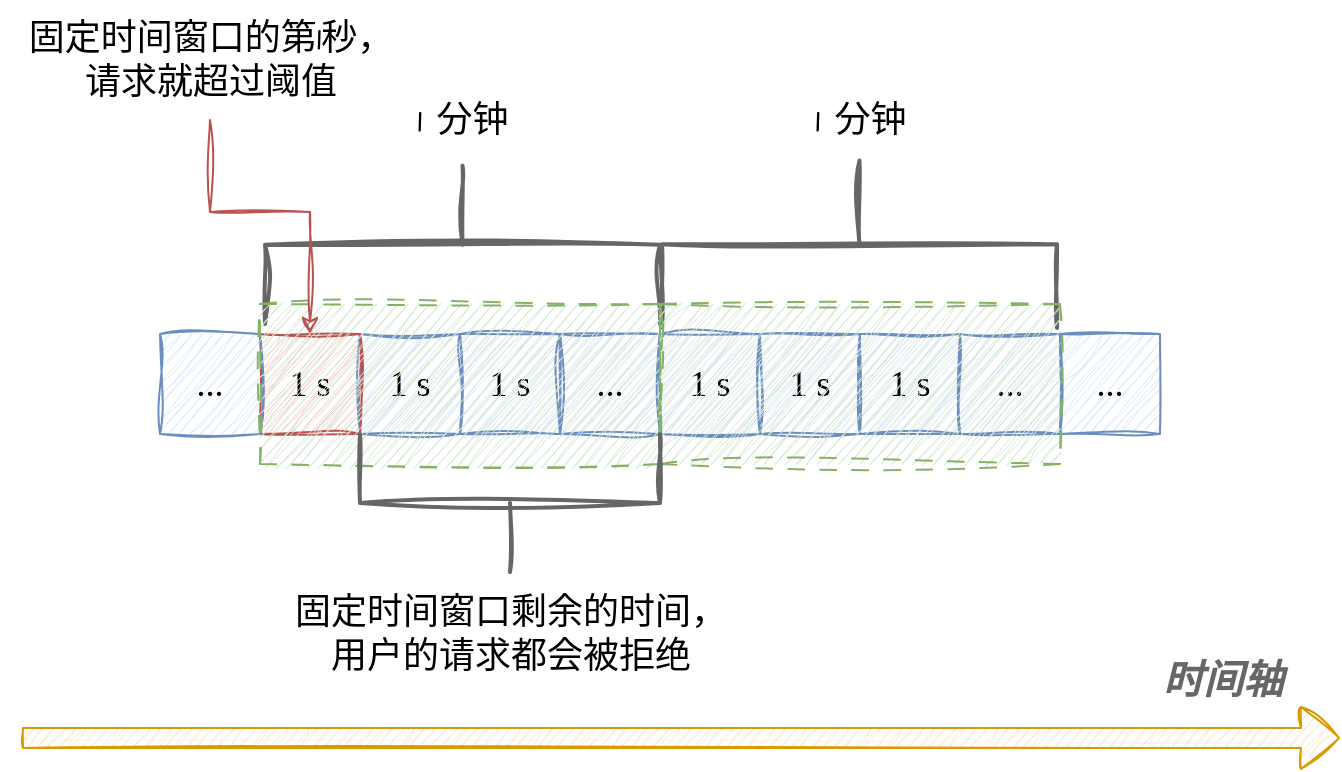 <mxfile compressed="true" version="22.0.2" type="device" pages="3"><diagram name="计数器法" id="9N5watGOs9czySicbjE5"><mxGraphModel dx="1418" dy="838" grid="1" gridSize="10" guides="1" tooltips="1" connect="1" arrows="1" fold="1" page="1" pageScale="1" pageWidth="827" pageHeight="583" math="0" shadow="0"><root><mxCell id="0"/><mxCell id="1" parent="0"/><mxCell id="YCsAp8AS1sVg0AgFqdka-1" value="1 s" style="whiteSpace=wrap;html=1;aspect=fixed;sketch=1;hachureGap=4;jiggle=2;curveFitting=1;fontFamily=Comic Sans MS;fontSize=18;fillColor=#dae8fc;strokeColor=#6c8ebf;" parent="1" vertex="1"><mxGeometry x="299" y="287" width="50" height="50" as="geometry"/></mxCell><mxCell id="YCsAp8AS1sVg0AgFqdka-2" value="1 s" style="whiteSpace=wrap;html=1;aspect=fixed;sketch=1;hachureGap=4;jiggle=2;curveFitting=1;fontFamily=Comic Sans MS;fontSize=18;fillColor=#dae8fc;strokeColor=#6c8ebf;" parent="1" vertex="1"><mxGeometry x="249" y="287" width="50" height="50" as="geometry"/></mxCell><mxCell id="YCsAp8AS1sVg0AgFqdka-3" value="1 s" style="whiteSpace=wrap;html=1;aspect=fixed;sketch=1;hachureGap=4;jiggle=2;curveFitting=1;fontFamily=Comic Sans MS;fontSize=18;fillColor=#f8cecc;strokeColor=#b85450;" parent="1" vertex="1"><mxGeometry x="199" y="287" width="50" height="50" as="geometry"/></mxCell><mxCell id="YCsAp8AS1sVg0AgFqdka-5" value="..." style="whiteSpace=wrap;html=1;aspect=fixed;sketch=1;hachureGap=4;jiggle=2;curveFitting=1;fontFamily=Comic Sans MS;fontSize=18;fillColor=#dae8fc;strokeColor=#6c8ebf;" parent="1" vertex="1"><mxGeometry x="149" y="287" width="50" height="50" as="geometry"/></mxCell><mxCell id="YCsAp8AS1sVg0AgFqdka-6" value="..." style="whiteSpace=wrap;html=1;aspect=fixed;sketch=1;hachureGap=4;jiggle=2;curveFitting=1;fontFamily=Comic Sans MS;fontSize=18;fillColor=#dae8fc;strokeColor=#6c8ebf;" parent="1" vertex="1"><mxGeometry x="349" y="287" width="50" height="50" as="geometry"/></mxCell><mxCell id="YCsAp8AS1sVg0AgFqdka-7" value="1 s" style="whiteSpace=wrap;html=1;aspect=fixed;sketch=1;hachureGap=4;jiggle=2;curveFitting=1;fontFamily=Comic Sans MS;fontSize=18;fillColor=#dae8fc;strokeColor=#6c8ebf;" parent="1" vertex="1"><mxGeometry x="499" y="287" width="50" height="50" as="geometry"/></mxCell><mxCell id="YCsAp8AS1sVg0AgFqdka-8" value="1 s" style="whiteSpace=wrap;html=1;aspect=fixed;sketch=1;hachureGap=4;jiggle=2;curveFitting=1;fontFamily=Comic Sans MS;fontSize=18;fillColor=#dae8fc;strokeColor=#6c8ebf;" parent="1" vertex="1"><mxGeometry x="449" y="287" width="50" height="50" as="geometry"/></mxCell><mxCell id="YCsAp8AS1sVg0AgFqdka-9" value="1 s" style="whiteSpace=wrap;html=1;aspect=fixed;sketch=1;hachureGap=4;jiggle=2;curveFitting=1;fontFamily=Comic Sans MS;fontSize=18;fillColor=#dae8fc;strokeColor=#6c8ebf;" parent="1" vertex="1"><mxGeometry x="399" y="287" width="50" height="50" as="geometry"/></mxCell><mxCell id="YCsAp8AS1sVg0AgFqdka-10" value="..." style="whiteSpace=wrap;html=1;aspect=fixed;sketch=1;hachureGap=4;jiggle=2;curveFitting=1;fontFamily=Comic Sans MS;fontSize=18;fillColor=#dae8fc;strokeColor=#6c8ebf;" parent="1" vertex="1"><mxGeometry x="549" y="287" width="50" height="50" as="geometry"/></mxCell><mxCell id="YCsAp8AS1sVg0AgFqdka-11" value="..." style="whiteSpace=wrap;html=1;aspect=fixed;sketch=1;hachureGap=4;jiggle=2;curveFitting=1;fontFamily=Comic Sans MS;fontSize=18;fillColor=#dae8fc;strokeColor=#6c8ebf;" parent="1" vertex="1"><mxGeometry x="599" y="287" width="50" height="50" as="geometry"/></mxCell><mxCell id="YCsAp8AS1sVg0AgFqdka-12" value="" style="strokeWidth=2;html=1;shape=mxgraph.flowchart.annotation_2;align=left;labelPosition=right;pointerEvents=1;sketch=1;hachureGap=4;jiggle=2;curveFitting=1;fontFamily=Architects Daughter;fontSource=https%3A%2F%2Ffonts.googleapis.com%2Fcss%3Ffamily%3DArchitects%2BDaughter;fontSize=18;rotation=90;fillColor=#f5f5f5;fontColor=#333333;strokeColor=#666666;" parent="1" vertex="1"><mxGeometry x="260.66" y="143.66" width="79.18" height="197.5" as="geometry"/></mxCell><mxCell id="YCsAp8AS1sVg0AgFqdka-14" value="" style="strokeWidth=2;html=1;shape=mxgraph.flowchart.annotation_2;align=left;labelPosition=right;pointerEvents=1;sketch=1;hachureGap=4;jiggle=2;curveFitting=1;fontFamily=Architects Daughter;fontSource=https%3A%2F%2Ffonts.googleapis.com%2Fcss%3Ffamily%3DArchitects%2BDaughter;fontSize=18;rotation=90;fillColor=#f5f5f5;fontColor=#333333;strokeColor=#666666;" parent="1" vertex="1"><mxGeometry x="456.88" y="143.38" width="83.75" height="197.5" as="geometry"/></mxCell><mxCell id="YCsAp8AS1sVg0AgFqdka-15" value="1 分钟" style="text;html=1;align=center;verticalAlign=middle;resizable=0;points=[];autosize=1;strokeColor=none;fillColor=none;fontSize=18;fontFamily=Architects Daughter;" parent="1" vertex="1"><mxGeometry x="265.25" y="160" width="70" height="40" as="geometry"/></mxCell><mxCell id="YCsAp8AS1sVg0AgFqdka-16" value="1 分钟" style="text;html=1;align=center;verticalAlign=middle;resizable=0;points=[];autosize=1;strokeColor=none;fillColor=none;fontSize=18;fontFamily=Architects Daughter;" parent="1" vertex="1"><mxGeometry x="463.76" y="160" width="70" height="40" as="geometry"/></mxCell><mxCell id="YCsAp8AS1sVg0AgFqdka-17" value="" style="rounded=0;whiteSpace=wrap;html=1;hachureGap=4;fontFamily=Architects Daughter;fontSource=https%3A%2F%2Ffonts.googleapis.com%2Fcss%3Ffamily%3DArchitects%2BDaughter;fontSize=18;sketch=1;curveFitting=1;jiggle=2;fillColor=#d5e8d4;strokeColor=#82b366;glass=0;dashed=1;dashPattern=8 8;" parent="1" vertex="1"><mxGeometry x="199" y="272" width="200" height="80" as="geometry"/></mxCell><mxCell id="YCsAp8AS1sVg0AgFqdka-18" value="" style="rounded=0;whiteSpace=wrap;html=1;hachureGap=4;fontFamily=Architects Daughter;fontSource=https%3A%2F%2Ffonts.googleapis.com%2Fcss%3Ffamily%3DArchitects%2BDaughter;fontSize=18;sketch=1;curveFitting=1;jiggle=2;fillColor=#d5e8d4;strokeColor=#82b366;glass=0;dashed=1;dashPattern=8 8;" parent="1" vertex="1"><mxGeometry x="399" y="272" width="200" height="80" as="geometry"/></mxCell><mxCell id="YCsAp8AS1sVg0AgFqdka-19" value="" style="strokeWidth=2;html=1;shape=mxgraph.flowchart.annotation_2;align=left;labelPosition=right;pointerEvents=1;sketch=1;hachureGap=4;jiggle=2;curveFitting=1;fontFamily=Architects Daughter;fontSource=https%3A%2F%2Ffonts.googleapis.com%2Fcss%3Ffamily%3DArchitects%2BDaughter;fontSize=18;rotation=-90;fillColor=#f5f5f5;fontColor=#333333;strokeColor=#666666;" parent="1" vertex="1"><mxGeometry x="289.5" y="296.5" width="69" height="150" as="geometry"/></mxCell><mxCell id="YCsAp8AS1sVg0AgFqdka-20" value="&lt;div style=&quot;font-size: 18px;&quot;&gt;固定时间窗口剩余的时间，&lt;/div&gt;&lt;div style=&quot;font-size: 18px;&quot;&gt;用户的请求都会被拒绝&lt;/div&gt;" style="text;html=1;align=center;verticalAlign=middle;resizable=0;points=[];autosize=1;strokeColor=none;fillColor=none;fontSize=18;fontFamily=Architects Daughter;" parent="1" vertex="1"><mxGeometry x="204" y="407" width="240" height="60" as="geometry"/></mxCell><mxCell id="YCsAp8AS1sVg0AgFqdka-21" value="固定时间窗口的第1秒，&lt;br style=&quot;font-size: 18px;&quot;&gt;请求就超过阈值" style="text;html=1;align=center;verticalAlign=middle;resizable=0;points=[];autosize=1;strokeColor=none;fillColor=none;fontSize=18;fontFamily=Architects Daughter;" parent="1" vertex="1"><mxGeometry x="69" y="120" width="210" height="60" as="geometry"/></mxCell><mxCell id="YCsAp8AS1sVg0AgFqdka-22" style="edgeStyle=orthogonalEdgeStyle;rounded=0;sketch=1;hachureGap=4;jiggle=2;curveFitting=1;orthogonalLoop=1;jettySize=auto;html=1;entryX=0.125;entryY=0.188;entryDx=0;entryDy=0;entryPerimeter=0;fontFamily=Architects Daughter;fontSource=https%3A%2F%2Ffonts.googleapis.com%2Fcss%3Ffamily%3DArchitects%2BDaughter;fontSize=18;fillColor=#f8cecc;strokeColor=#b85450;" parent="1" source="YCsAp8AS1sVg0AgFqdka-21" target="YCsAp8AS1sVg0AgFqdka-17" edge="1"><mxGeometry relative="1" as="geometry"/></mxCell><mxCell id="YCsAp8AS1sVg0AgFqdka-23" value="" style="shape=flexArrow;endArrow=classic;html=1;rounded=0;sketch=1;hachureGap=4;jiggle=2;curveFitting=1;fontFamily=Architects Daughter;fontSource=https%3A%2F%2Ffonts.googleapis.com%2Fcss%3Ffamily%3DArchitects%2BDaughter;fontSize=18;fillColor=#ffe6cc;strokeColor=#d79b00;" parent="1" edge="1"><mxGeometry width="50" height="50" relative="1" as="geometry"><mxPoint x="80" y="489" as="sourcePoint"/><mxPoint x="739" y="489" as="targetPoint"/></mxGeometry></mxCell><mxCell id="YCsAp8AS1sVg0AgFqdka-24" value="时间轴" style="text;html=1;align=center;verticalAlign=middle;resizable=0;points=[];autosize=1;strokeColor=none;fillColor=none;fontSize=20;fontFamily=Architects Daughter;fontColor=#666666;fontStyle=3" parent="1" vertex="1"><mxGeometry x="640" y="440" width="80" height="40" as="geometry"/></mxCell></root></mxGraphModel></diagram><diagram id="GYanADkI0IZZBZsVmym3" name="漏桶"><mxGraphModel dx="1103" dy="657" grid="1" gridSize="10" guides="1" tooltips="1" connect="1" arrows="1" fold="1" page="1" pageScale="1" pageWidth="583" pageHeight="827" math="0" shadow="0"><root><mxCell id="0"/><mxCell id="1" parent="0"/><mxCell id="WYAlp1bwnnggMXhUVAD--8" value="" style="outlineConnect=0;dashed=0;verticalLabelPosition=bottom;verticalAlign=top;align=center;html=1;shape=mxgraph.aws3.bucket;fillColor=#f8cecc;hachureGap=4;fontFamily=Architects Daughter;fontSource=https%3A%2F%2Ffonts.googleapis.com%2Fcss%3Ffamily%3DArchitects%2BDaughter;fontSize=20;strokeColor=#b85450;" vertex="1" parent="1"><mxGeometry x="82" y="353" width="120" height="120" as="geometry"/></mxCell><mxCell id="WYAlp1bwnnggMXhUVAD--11" value="" style="shape=singleArrow;direction=south;whiteSpace=wrap;html=1;sketch=1;hachureGap=4;jiggle=2;curveFitting=1;fontFamily=Architects Daughter;fontSource=https%3A%2F%2Ffonts.googleapis.com%2Fcss%3Ffamily%3DArchitects%2BDaughter;fontSize=20;fillColor=#fff2cc;strokeColor=#d6b656;" vertex="1" parent="1"><mxGeometry x="112" y="213" width="60" height="100" as="geometry"/></mxCell><mxCell id="WYAlp1bwnnggMXhUVAD--12" value="" style="shape=singleArrow;direction=south;whiteSpace=wrap;html=1;sketch=1;hachureGap=4;jiggle=2;curveFitting=1;fontFamily=Architects Daughter;fontSource=https%3A%2F%2Ffonts.googleapis.com%2Fcss%3Ffamily%3DArchitects%2BDaughter;fontSize=20;fillColor=#fff2cc;strokeColor=#d6b656;" vertex="1" parent="1"><mxGeometry x="112" y="513" width="60" height="100" as="geometry"/></mxCell><mxCell id="WYAlp1bwnnggMXhUVAD--13" value="非匀速流入" style="text;html=1;align=center;verticalAlign=middle;resizable=0;points=[];autosize=1;strokeColor=none;fillColor=none;fontSize=18;fontFamily=Architects Daughter;" vertex="1" parent="1"><mxGeometry x="202" y="233" width="110" height="40" as="geometry"/></mxCell><mxCell id="WYAlp1bwnnggMXhUVAD--14" value="匀速流入" style="text;html=1;align=center;verticalAlign=middle;resizable=0;points=[];autosize=1;strokeColor=none;fillColor=none;fontSize=18;fontFamily=Architects Daughter;" vertex="1" parent="1"><mxGeometry x="207" y="553" width="100" height="40" as="geometry"/></mxCell><mxCell id="WYAlp1bwnnggMXhUVAD--15" value="若流入速度大于流出速度，&lt;br&gt;桶满则溢出" style="text;html=1;align=center;verticalAlign=middle;resizable=0;points=[];autosize=1;strokeColor=none;fillColor=none;fontSize=20;fontFamily=Architects Daughter;" vertex="1" parent="1"><mxGeometry x="242" y="393" width="260" height="60" as="geometry"/></mxCell><mxCell id="WYAlp1bwnnggMXhUVAD--19" value="" style="verticalLabelPosition=bottom;verticalAlign=top;html=1;shape=mxgraph.basic.drop;hachureGap=4;fontFamily=Architects Daughter;fontSource=https%3A%2F%2Ffonts.googleapis.com%2Fcss%3Ffamily%3DArchitects%2BDaughter;fontSize=20;aspect=fixed;fillColor=#dae8fc;strokeColor=#6c8ebf;container=0;" vertex="1" parent="1"><mxGeometry x="133.5" y="433" width="14" height="20" as="geometry"/></mxCell><mxCell id="WYAlp1bwnnggMXhUVAD--23" value="" style="verticalLabelPosition=bottom;verticalAlign=top;html=1;shape=mxgraph.basic.drop;hachureGap=4;fontFamily=Architects Daughter;fontSource=https%3A%2F%2Ffonts.googleapis.com%2Fcss%3Ffamily%3DArchitects%2BDaughter;fontSize=20;aspect=fixed;fillColor=#dae8fc;strokeColor=#6c8ebf;container=0;" vertex="1" parent="1"><mxGeometry x="152" y="413" width="14" height="20" as="geometry"/></mxCell><mxCell id="WYAlp1bwnnggMXhUVAD--24" value="" style="verticalLabelPosition=bottom;verticalAlign=top;html=1;shape=mxgraph.basic.drop;hachureGap=4;fontFamily=Architects Daughter;fontSource=https%3A%2F%2Ffonts.googleapis.com%2Fcss%3Ffamily%3DArchitects%2BDaughter;fontSize=20;aspect=fixed;fillColor=#dae8fc;strokeColor=#6c8ebf;container=0;" vertex="1" parent="1"><mxGeometry x="114" y="413" width="14" height="20" as="geometry"/></mxCell></root></mxGraphModel></diagram><diagram name="令牌桶" id="4OdnUb1CK8nfnQ4Po4Up"><mxGraphModel dx="1771" dy="1690" grid="1" gridSize="10" guides="1" tooltips="1" connect="1" arrows="1" fold="1" page="1" pageScale="1" pageWidth="827" pageHeight="1169" math="0" shadow="0"><root><mxCell id="rI1m1u4GkxcTOzF2jRmW-0"/><mxCell id="rI1m1u4GkxcTOzF2jRmW-1" parent="rI1m1u4GkxcTOzF2jRmW-0"/><mxCell id="GuVs70U-n2dPKaWNZ6p7-15" value="" style="edgeStyle=orthogonalEdgeStyle;rounded=0;sketch=1;hachureGap=4;jiggle=2;curveFitting=1;orthogonalLoop=1;jettySize=auto;html=1;fontFamily=Architects Daughter;fontSource=https%3A%2F%2Ffonts.googleapis.com%2Fcss%3Ffamily%3DArchitects%2BDaughter;fontSize=18;dashed=1;dashPattern=8 8;" edge="1" parent="rI1m1u4GkxcTOzF2jRmW-1" source="GuVs70U-n2dPKaWNZ6p7-3" target="rI1m1u4GkxcTOzF2jRmW-2"><mxGeometry relative="1" as="geometry"/></mxCell><mxCell id="GuVs70U-n2dPKaWNZ6p7-3" value="添加令牌" style="rounded=1;whiteSpace=wrap;html=1;sketch=1;hachureGap=4;jiggle=2;curveFitting=1;fontFamily=Architects Daughter;fontSource=https%3A%2F%2Ffonts.googleapis.com%2Fcss%3Ffamily%3DArchitects%2BDaughter;fontSize=18;fillColor=#dae8fc;strokeColor=#6c8ebf;" vertex="1" parent="rI1m1u4GkxcTOzF2jRmW-1"><mxGeometry x="81" y="225" width="120" height="60" as="geometry"/></mxCell><mxCell id="GuVs70U-n2dPKaWNZ6p7-21" style="edgeStyle=orthogonalEdgeStyle;rounded=0;sketch=1;hachureGap=4;jiggle=2;curveFitting=1;orthogonalLoop=1;jettySize=auto;html=1;exitX=0.5;exitY=1;exitDx=0;exitDy=0;fontFamily=Architects Daughter;fontSource=https%3A%2F%2Ffonts.googleapis.com%2Fcss%3Ffamily%3DArchitects%2BDaughter;fontSize=16;" edge="1" parent="rI1m1u4GkxcTOzF2jRmW-1" source="GuVs70U-n2dPKaWNZ6p7-5" target="GuVs70U-n2dPKaWNZ6p7-11"><mxGeometry relative="1" as="geometry"/></mxCell><mxCell id="GuVs70U-n2dPKaWNZ6p7-22" value="" style="edgeStyle=orthogonalEdgeStyle;rounded=0;sketch=1;hachureGap=4;jiggle=2;curveFitting=1;orthogonalLoop=1;jettySize=auto;html=1;fontFamily=Architects Daughter;fontSource=https%3A%2F%2Ffonts.googleapis.com%2Fcss%3Ffamily%3DArchitects%2BDaughter;fontSize=16;" edge="1" parent="rI1m1u4GkxcTOzF2jRmW-1" source="GuVs70U-n2dPKaWNZ6p7-5" target="GuVs70U-n2dPKaWNZ6p7-10"><mxGeometry relative="1" as="geometry"/></mxCell><mxCell id="GuVs70U-n2dPKaWNZ6p7-5" value="&lt;div style=&quot;font-size: 18px;&quot;&gt;成功获取令牌&lt;/div&gt;&lt;div style=&quot;font-size: 18px;&quot;&gt;令牌数 &amp;gt; 0&lt;/div&gt;" style="shape=hexagon;perimeter=hexagonPerimeter2;whiteSpace=wrap;html=1;fixedSize=1;sketch=1;hachureGap=4;jiggle=2;curveFitting=1;fontFamily=Architects Daughter;fontSource=https%3A%2F%2Ffonts.googleapis.com%2Fcss%3Ffamily%3DArchitects%2BDaughter;fontSize=18;fillColor=#f8cecc;strokeColor=#b85450;" vertex="1" parent="rI1m1u4GkxcTOzF2jRmW-1"><mxGeometry x="51" y="565" width="180" height="80" as="geometry"/></mxCell><mxCell id="GuVs70U-n2dPKaWNZ6p7-14" value="" style="edgeStyle=orthogonalEdgeStyle;rounded=0;sketch=1;hachureGap=4;jiggle=2;curveFitting=1;orthogonalLoop=1;jettySize=auto;html=1;fontFamily=Architects Daughter;fontSource=https%3A%2F%2Ffonts.googleapis.com%2Fcss%3Ffamily%3DArchitects%2BDaughter;fontSize=18;" edge="1" parent="rI1m1u4GkxcTOzF2jRmW-1" source="GuVs70U-n2dPKaWNZ6p7-6" target="GuVs70U-n2dPKaWNZ6p7-3"><mxGeometry relative="1" as="geometry"/></mxCell><mxCell id="GuVs70U-n2dPKaWNZ6p7-18" value="" style="edgeStyle=orthogonalEdgeStyle;rounded=0;sketch=1;hachureGap=4;jiggle=2;curveFitting=1;orthogonalLoop=1;jettySize=auto;html=1;fontFamily=Architects Daughter;fontSource=https%3A%2F%2Ffonts.googleapis.com%2Fcss%3Ffamily%3DArchitects%2BDaughter;fontSize=18;" edge="1" parent="rI1m1u4GkxcTOzF2jRmW-1" source="GuVs70U-n2dPKaWNZ6p7-6" target="GuVs70U-n2dPKaWNZ6p7-8"><mxGeometry relative="1" as="geometry"/></mxCell><mxCell id="GuVs70U-n2dPKaWNZ6p7-6" value="&lt;div style=&quot;font-size: 18px;&quot;&gt;是否已满&lt;/div&gt;" style="shape=hexagon;perimeter=hexagonPerimeter2;whiteSpace=wrap;html=1;fixedSize=1;sketch=1;hachureGap=4;jiggle=2;curveFitting=1;fontFamily=Architects Daughter;fontSource=https%3A%2F%2Ffonts.googleapis.com%2Fcss%3Ffamily%3DArchitects%2BDaughter;fontSize=18;fillColor=#f8cecc;strokeColor=#b85450;" vertex="1" parent="rI1m1u4GkxcTOzF2jRmW-1"><mxGeometry x="51" y="40" width="180" height="80" as="geometry"/></mxCell><mxCell id="GuVs70U-n2dPKaWNZ6p7-13" value="" style="edgeStyle=orthogonalEdgeStyle;rounded=0;sketch=1;hachureGap=4;jiggle=2;curveFitting=1;orthogonalLoop=1;jettySize=auto;html=1;fontFamily=Architects Daughter;fontSource=https%3A%2F%2Ffonts.googleapis.com%2Fcss%3Ffamily%3DArchitects%2BDaughter;fontSize=18;" edge="1" parent="rI1m1u4GkxcTOzF2jRmW-1" source="GuVs70U-n2dPKaWNZ6p7-7" target="GuVs70U-n2dPKaWNZ6p7-6"><mxGeometry relative="1" as="geometry"/></mxCell><mxCell id="GuVs70U-n2dPKaWNZ6p7-7" value="&lt;div style=&quot;font-size: 18px;&quot;&gt;固定速率&lt;/div&gt;&lt;div style=&quot;font-size: 18px;&quot;&gt;放入令牌&amp;nbsp;&lt;span style=&quot;background-color: initial; font-size: 18px;&quot;&gt;20/s&lt;/span&gt;&lt;/div&gt;" style="rounded=1;whiteSpace=wrap;html=1;sketch=1;hachureGap=4;jiggle=2;curveFitting=1;fontFamily=Architects Daughter;fontSource=https%3A%2F%2Ffonts.googleapis.com%2Fcss%3Ffamily%3DArchitects%2BDaughter;fontSize=18;fillColor=#dae8fc;strokeColor=#6c8ebf;" vertex="1" parent="rI1m1u4GkxcTOzF2jRmW-1"><mxGeometry x="-200" y="50" width="160" height="60" as="geometry"/></mxCell><mxCell id="GuVs70U-n2dPKaWNZ6p7-8" value="丢弃令牌" style="rounded=1;whiteSpace=wrap;html=1;sketch=1;hachureGap=4;jiggle=2;curveFitting=1;fontFamily=Architects Daughter;fontSource=https%3A%2F%2Ffonts.googleapis.com%2Fcss%3Ffamily%3DArchitects%2BDaughter;fontSize=18;fillColor=#dae8fc;strokeColor=#6c8ebf;" vertex="1" parent="rI1m1u4GkxcTOzF2jRmW-1"><mxGeometry x="350" y="50" width="120" height="60" as="geometry"/></mxCell><mxCell id="GuVs70U-n2dPKaWNZ6p7-10" value="执行业务逻辑" style="rounded=1;whiteSpace=wrap;html=1;sketch=1;hachureGap=4;jiggle=2;curveFitting=1;fontFamily=Architects Daughter;fontSource=https%3A%2F%2Ffonts.googleapis.com%2Fcss%3Ffamily%3DArchitects%2BDaughter;fontSize=18;fillColor=#f5f5f5;fontColor=#333333;strokeColor=#666666;" vertex="1" parent="rI1m1u4GkxcTOzF2jRmW-1"><mxGeometry x="320" y="575" width="160" height="60" as="geometry"/></mxCell><mxCell id="GuVs70U-n2dPKaWNZ6p7-11" value="拒绝请求" style="rounded=1;whiteSpace=wrap;html=1;sketch=1;hachureGap=4;jiggle=2;curveFitting=1;fontFamily=Architects Daughter;fontSource=https%3A%2F%2Ffonts.googleapis.com%2Fcss%3Ffamily%3DArchitects%2BDaughter;fontSize=18;fillColor=#f5f5f5;fontColor=#333333;strokeColor=#666666;" vertex="1" parent="rI1m1u4GkxcTOzF2jRmW-1"><mxGeometry x="80" y="750" width="120" height="60" as="geometry"/></mxCell><mxCell id="GuVs70U-n2dPKaWNZ6p7-23" style="edgeStyle=orthogonalEdgeStyle;rounded=0;sketch=1;hachureGap=4;jiggle=2;curveFitting=1;orthogonalLoop=1;jettySize=auto;html=1;entryX=0;entryY=0.5;entryDx=0;entryDy=0;fontFamily=Architects Daughter;fontSource=https%3A%2F%2Ffonts.googleapis.com%2Fcss%3Ffamily%3DArchitects%2BDaughter;fontSize=16;" edge="1" parent="rI1m1u4GkxcTOzF2jRmW-1" source="GuVs70U-n2dPKaWNZ6p7-12" target="GuVs70U-n2dPKaWNZ6p7-5"><mxGeometry relative="1" as="geometry"/></mxCell><mxCell id="GuVs70U-n2dPKaWNZ6p7-12" value="请求" style="rounded=1;whiteSpace=wrap;html=1;sketch=1;hachureGap=4;jiggle=2;curveFitting=1;fontFamily=Architects Daughter;fontSource=https%3A%2F%2Ffonts.googleapis.com%2Fcss%3Ffamily%3DArchitects%2BDaughter;fontSize=18;fillColor=#f5f5f5;fontColor=#333333;strokeColor=#666666;" vertex="1" parent="rI1m1u4GkxcTOzF2jRmW-1"><mxGeometry x="-180" y="575" width="120" height="60" as="geometry"/></mxCell><mxCell id="GuVs70U-n2dPKaWNZ6p7-16" value="" style="group;fontSize=18;" vertex="1" connectable="0" parent="rI1m1u4GkxcTOzF2jRmW-1"><mxGeometry x="82" y="370" width="118" height="120" as="geometry"/></mxCell><mxCell id="rI1m1u4GkxcTOzF2jRmW-2" value="" style="outlineConnect=0;dashed=0;verticalLabelPosition=bottom;verticalAlign=top;align=center;html=1;shape=mxgraph.aws3.bucket;fillColor=#e1d5e7;hachureGap=4;fontFamily=Architects Daughter;fontSource=https%3A%2F%2Ffonts.googleapis.com%2Fcss%3Ffamily%3DArchitects%2BDaughter;fontSize=18;strokeColor=#9673a6;fontStyle=4" vertex="1" parent="GuVs70U-n2dPKaWNZ6p7-16"><mxGeometry width="118" height="120" as="geometry"/></mxCell><mxCell id="GuVs70U-n2dPKaWNZ6p7-1" value="" style="points=[[0,0.5,0],[0.24,0,0],[0.5,0.28,0],[0.995,0.475,0],[0.5,0.72,0],[0.24,1,0]];verticalLabelPosition=bottom;sketch=0;html=1;verticalAlign=top;aspect=fixed;align=center;pointerEvents=1;shape=mxgraph.cisco19.key;fillColor=#B85450;strokeColor=#B85450;hachureGap=4;jiggle=2;curveFitting=1;fontFamily=Architects Daughter;fontSource=https%3A%2F%2Ffonts.googleapis.com%2Fcss%3Ffamily%3DArchitects%2BDaughter;fontSize=18;fontColor=#ffffff;" vertex="1" parent="GuVs70U-n2dPKaWNZ6p7-16"><mxGeometry x="28.88" y="54" width="62.23" height="28" as="geometry"/></mxCell><mxCell id="GuVs70U-n2dPKaWNZ6p7-19" style="edgeStyle=orthogonalEdgeStyle;rounded=0;sketch=1;hachureGap=4;jiggle=2;curveFitting=1;orthogonalLoop=1;jettySize=auto;html=1;entryX=0.5;entryY=1;entryDx=0;entryDy=0;entryPerimeter=0;fontFamily=Architects Daughter;fontSource=https%3A%2F%2Ffonts.googleapis.com%2Fcss%3Ffamily%3DArchitects%2BDaughter;fontSize=18;dashed=1;dashPattern=8 8;" edge="1" parent="rI1m1u4GkxcTOzF2jRmW-1" source="GuVs70U-n2dPKaWNZ6p7-5" target="rI1m1u4GkxcTOzF2jRmW-2"><mxGeometry relative="1" as="geometry"/></mxCell><mxCell id="GuVs70U-n2dPKaWNZ6p7-20" value="&lt;div style=&quot;border-color: var(--border-color); font-size: 18px;&quot;&gt;令牌桶&lt;/div&gt;&lt;div style=&quot;border-color: var(--border-color); font-size: 18px;&quot;&gt;容量：100&lt;/div&gt;" style="text;html=1;align=center;verticalAlign=middle;resizable=0;points=[];autosize=1;strokeColor=none;fillColor=none;fontSize=18;fontFamily=Architects Daughter;" vertex="1" parent="rI1m1u4GkxcTOzF2jRmW-1"><mxGeometry x="-19" y="403" width="100" height="60" as="geometry"/></mxCell><mxCell id="GuVs70U-n2dPKaWNZ6p7-24" value="&lt;div style=&quot;border-color: var(--border-color); font-size: 18px;&quot;&gt;是&lt;/div&gt;" style="text;html=1;align=center;verticalAlign=middle;resizable=0;points=[];autosize=1;strokeColor=none;fillColor=none;fontSize=18;fontFamily=Architects Daughter;" vertex="1" parent="rI1m1u4GkxcTOzF2jRmW-1"><mxGeometry x="271.5" y="30" width="40" height="40" as="geometry"/></mxCell><mxCell id="GuVs70U-n2dPKaWNZ6p7-25" value="&lt;div style=&quot;border-color: var(--border-color); font-size: 18px;&quot;&gt;否&lt;/div&gt;" style="text;html=1;align=center;verticalAlign=middle;resizable=0;points=[];autosize=1;strokeColor=none;fillColor=none;fontSize=18;fontFamily=Architects Daughter;" vertex="1" parent="rI1m1u4GkxcTOzF2jRmW-1"><mxGeometry x="161" y="150" width="40" height="40" as="geometry"/></mxCell></root></mxGraphModel></diagram></mxfile>